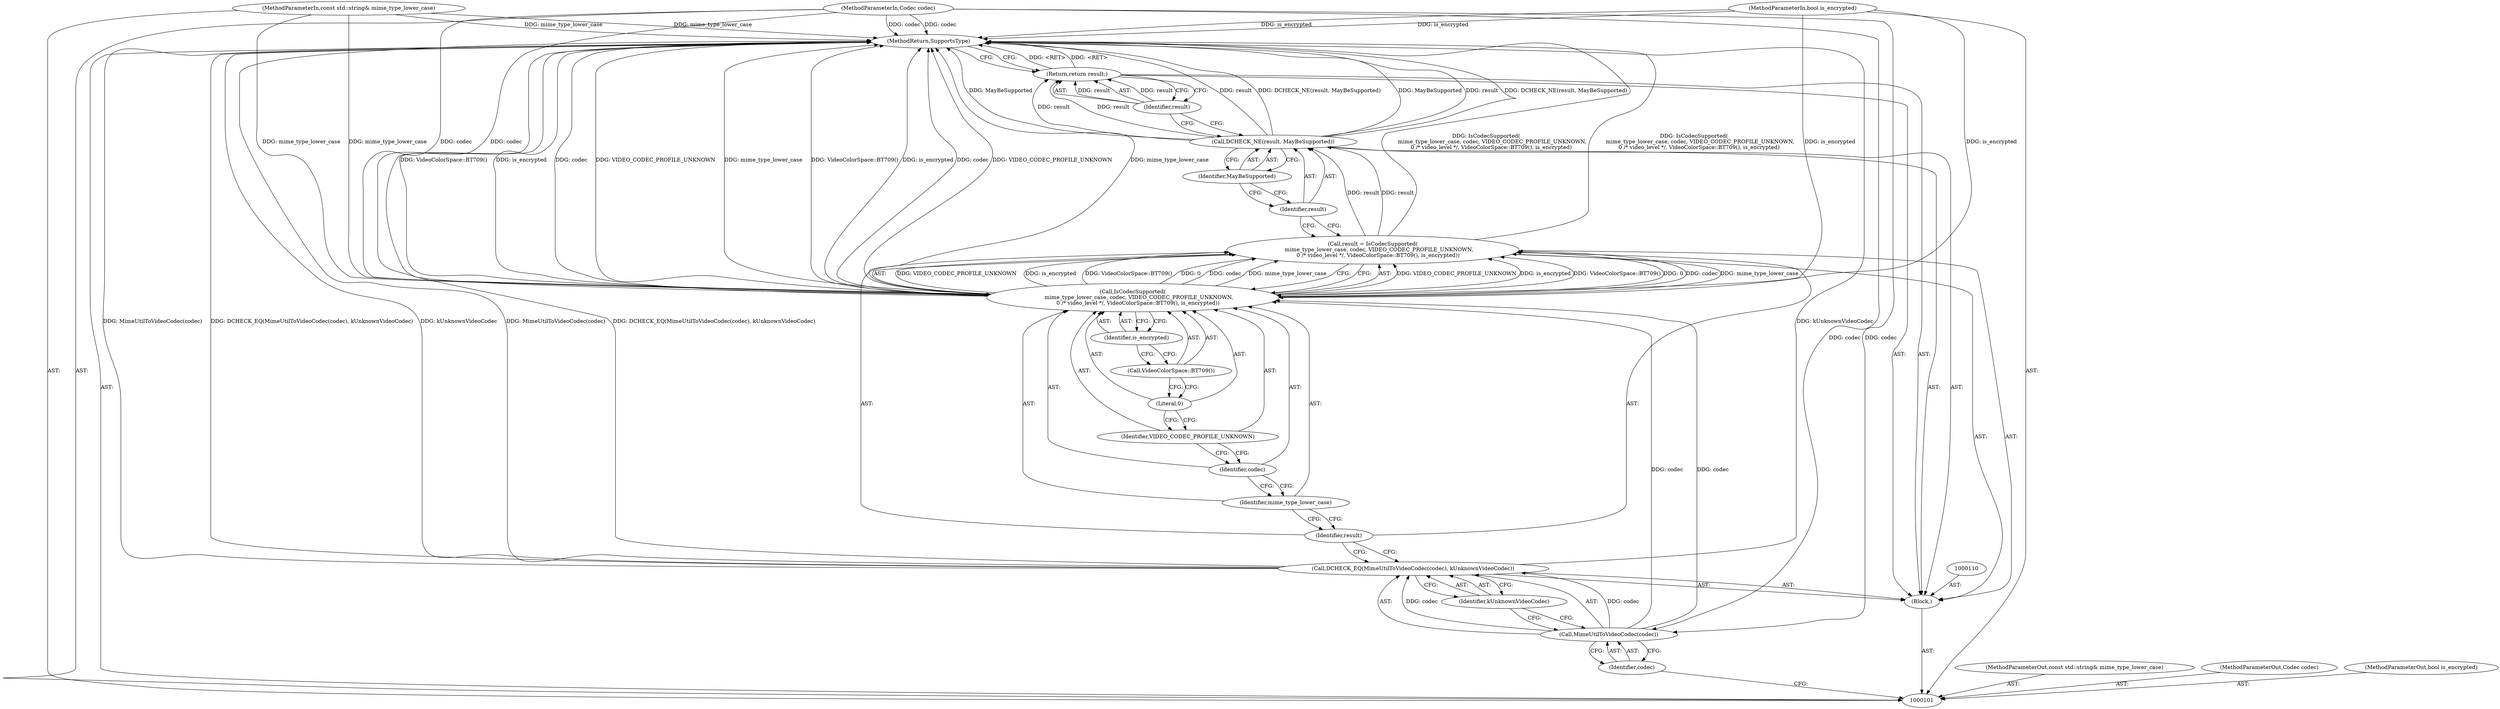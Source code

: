 digraph "0_Chrome_2fb4f2c9c461551d43fdfa28ef4c960da81a47dd_3" {
"1000125" [label="(MethodReturn,SupportsType)"];
"1000121" [label="(Identifier,result)"];
"1000120" [label="(Call,DCHECK_NE(result, MayBeSupported))"];
"1000122" [label="(Identifier,MayBeSupported)"];
"1000123" [label="(Return,return result;)"];
"1000124" [label="(Identifier,result)"];
"1000102" [label="(MethodParameterIn,const std::string& mime_type_lower_case)"];
"1000165" [label="(MethodParameterOut,const std::string& mime_type_lower_case)"];
"1000103" [label="(MethodParameterIn,Codec codec)"];
"1000166" [label="(MethodParameterOut,Codec codec)"];
"1000105" [label="(Block,)"];
"1000104" [label="(MethodParameterIn,bool is_encrypted)"];
"1000167" [label="(MethodParameterOut,bool is_encrypted)"];
"1000107" [label="(Call,MimeUtilToVideoCodec(codec))"];
"1000106" [label="(Call,DCHECK_EQ(MimeUtilToVideoCodec(codec), kUnknownVideoCodec))"];
"1000108" [label="(Identifier,codec)"];
"1000109" [label="(Identifier,kUnknownVideoCodec)"];
"1000111" [label="(Call,result = IsCodecSupported(\n       mime_type_lower_case, codec, VIDEO_CODEC_PROFILE_UNKNOWN,\n      0 /* video_level */, VideoColorSpace::BT709(), is_encrypted))"];
"1000112" [label="(Identifier,result)"];
"1000113" [label="(Call,IsCodecSupported(\n       mime_type_lower_case, codec, VIDEO_CODEC_PROFILE_UNKNOWN,\n      0 /* video_level */, VideoColorSpace::BT709(), is_encrypted))"];
"1000115" [label="(Identifier,codec)"];
"1000116" [label="(Identifier,VIDEO_CODEC_PROFILE_UNKNOWN)"];
"1000114" [label="(Identifier,mime_type_lower_case)"];
"1000118" [label="(Call,VideoColorSpace::BT709())"];
"1000119" [label="(Identifier,is_encrypted)"];
"1000117" [label="(Literal,0)"];
"1000125" -> "1000101"  [label="AST: "];
"1000125" -> "1000123"  [label="CFG: "];
"1000106" -> "1000125"  [label="DDG: MimeUtilToVideoCodec(codec)"];
"1000106" -> "1000125"  [label="DDG: DCHECK_EQ(MimeUtilToVideoCodec(codec), kUnknownVideoCodec)"];
"1000106" -> "1000125"  [label="DDG: kUnknownVideoCodec"];
"1000104" -> "1000125"  [label="DDG: is_encrypted"];
"1000113" -> "1000125"  [label="DDG: mime_type_lower_case"];
"1000113" -> "1000125"  [label="DDG: VideoColorSpace::BT709()"];
"1000113" -> "1000125"  [label="DDG: is_encrypted"];
"1000113" -> "1000125"  [label="DDG: codec"];
"1000113" -> "1000125"  [label="DDG: VIDEO_CODEC_PROFILE_UNKNOWN"];
"1000103" -> "1000125"  [label="DDG: codec"];
"1000102" -> "1000125"  [label="DDG: mime_type_lower_case"];
"1000120" -> "1000125"  [label="DDG: MayBeSupported"];
"1000120" -> "1000125"  [label="DDG: result"];
"1000120" -> "1000125"  [label="DDG: DCHECK_NE(result, MayBeSupported)"];
"1000111" -> "1000125"  [label="DDG: IsCodecSupported(\n       mime_type_lower_case, codec, VIDEO_CODEC_PROFILE_UNKNOWN,\n      0 /* video_level */, VideoColorSpace::BT709(), is_encrypted)"];
"1000123" -> "1000125"  [label="DDG: <RET>"];
"1000121" -> "1000120"  [label="AST: "];
"1000121" -> "1000111"  [label="CFG: "];
"1000122" -> "1000121"  [label="CFG: "];
"1000120" -> "1000105"  [label="AST: "];
"1000120" -> "1000122"  [label="CFG: "];
"1000121" -> "1000120"  [label="AST: "];
"1000122" -> "1000120"  [label="AST: "];
"1000124" -> "1000120"  [label="CFG: "];
"1000120" -> "1000125"  [label="DDG: MayBeSupported"];
"1000120" -> "1000125"  [label="DDG: result"];
"1000120" -> "1000125"  [label="DDG: DCHECK_NE(result, MayBeSupported)"];
"1000111" -> "1000120"  [label="DDG: result"];
"1000120" -> "1000123"  [label="DDG: result"];
"1000122" -> "1000120"  [label="AST: "];
"1000122" -> "1000121"  [label="CFG: "];
"1000120" -> "1000122"  [label="CFG: "];
"1000123" -> "1000105"  [label="AST: "];
"1000123" -> "1000124"  [label="CFG: "];
"1000124" -> "1000123"  [label="AST: "];
"1000125" -> "1000123"  [label="CFG: "];
"1000123" -> "1000125"  [label="DDG: <RET>"];
"1000124" -> "1000123"  [label="DDG: result"];
"1000120" -> "1000123"  [label="DDG: result"];
"1000124" -> "1000123"  [label="AST: "];
"1000124" -> "1000120"  [label="CFG: "];
"1000123" -> "1000124"  [label="CFG: "];
"1000124" -> "1000123"  [label="DDG: result"];
"1000102" -> "1000101"  [label="AST: "];
"1000102" -> "1000125"  [label="DDG: mime_type_lower_case"];
"1000102" -> "1000113"  [label="DDG: mime_type_lower_case"];
"1000165" -> "1000101"  [label="AST: "];
"1000103" -> "1000101"  [label="AST: "];
"1000103" -> "1000125"  [label="DDG: codec"];
"1000103" -> "1000107"  [label="DDG: codec"];
"1000103" -> "1000113"  [label="DDG: codec"];
"1000166" -> "1000101"  [label="AST: "];
"1000105" -> "1000101"  [label="AST: "];
"1000106" -> "1000105"  [label="AST: "];
"1000110" -> "1000105"  [label="AST: "];
"1000111" -> "1000105"  [label="AST: "];
"1000120" -> "1000105"  [label="AST: "];
"1000123" -> "1000105"  [label="AST: "];
"1000104" -> "1000101"  [label="AST: "];
"1000104" -> "1000125"  [label="DDG: is_encrypted"];
"1000104" -> "1000113"  [label="DDG: is_encrypted"];
"1000167" -> "1000101"  [label="AST: "];
"1000107" -> "1000106"  [label="AST: "];
"1000107" -> "1000108"  [label="CFG: "];
"1000108" -> "1000107"  [label="AST: "];
"1000109" -> "1000107"  [label="CFG: "];
"1000107" -> "1000106"  [label="DDG: codec"];
"1000103" -> "1000107"  [label="DDG: codec"];
"1000107" -> "1000113"  [label="DDG: codec"];
"1000106" -> "1000105"  [label="AST: "];
"1000106" -> "1000109"  [label="CFG: "];
"1000107" -> "1000106"  [label="AST: "];
"1000109" -> "1000106"  [label="AST: "];
"1000112" -> "1000106"  [label="CFG: "];
"1000106" -> "1000125"  [label="DDG: MimeUtilToVideoCodec(codec)"];
"1000106" -> "1000125"  [label="DDG: DCHECK_EQ(MimeUtilToVideoCodec(codec), kUnknownVideoCodec)"];
"1000106" -> "1000125"  [label="DDG: kUnknownVideoCodec"];
"1000107" -> "1000106"  [label="DDG: codec"];
"1000108" -> "1000107"  [label="AST: "];
"1000108" -> "1000101"  [label="CFG: "];
"1000107" -> "1000108"  [label="CFG: "];
"1000109" -> "1000106"  [label="AST: "];
"1000109" -> "1000107"  [label="CFG: "];
"1000106" -> "1000109"  [label="CFG: "];
"1000111" -> "1000105"  [label="AST: "];
"1000111" -> "1000113"  [label="CFG: "];
"1000112" -> "1000111"  [label="AST: "];
"1000113" -> "1000111"  [label="AST: "];
"1000121" -> "1000111"  [label="CFG: "];
"1000111" -> "1000125"  [label="DDG: IsCodecSupported(\n       mime_type_lower_case, codec, VIDEO_CODEC_PROFILE_UNKNOWN,\n      0 /* video_level */, VideoColorSpace::BT709(), is_encrypted)"];
"1000113" -> "1000111"  [label="DDG: VIDEO_CODEC_PROFILE_UNKNOWN"];
"1000113" -> "1000111"  [label="DDG: is_encrypted"];
"1000113" -> "1000111"  [label="DDG: VideoColorSpace::BT709()"];
"1000113" -> "1000111"  [label="DDG: 0"];
"1000113" -> "1000111"  [label="DDG: codec"];
"1000113" -> "1000111"  [label="DDG: mime_type_lower_case"];
"1000111" -> "1000120"  [label="DDG: result"];
"1000112" -> "1000111"  [label="AST: "];
"1000112" -> "1000106"  [label="CFG: "];
"1000114" -> "1000112"  [label="CFG: "];
"1000113" -> "1000111"  [label="AST: "];
"1000113" -> "1000119"  [label="CFG: "];
"1000114" -> "1000113"  [label="AST: "];
"1000115" -> "1000113"  [label="AST: "];
"1000116" -> "1000113"  [label="AST: "];
"1000117" -> "1000113"  [label="AST: "];
"1000118" -> "1000113"  [label="AST: "];
"1000119" -> "1000113"  [label="AST: "];
"1000111" -> "1000113"  [label="CFG: "];
"1000113" -> "1000125"  [label="DDG: mime_type_lower_case"];
"1000113" -> "1000125"  [label="DDG: VideoColorSpace::BT709()"];
"1000113" -> "1000125"  [label="DDG: is_encrypted"];
"1000113" -> "1000125"  [label="DDG: codec"];
"1000113" -> "1000125"  [label="DDG: VIDEO_CODEC_PROFILE_UNKNOWN"];
"1000113" -> "1000111"  [label="DDG: VIDEO_CODEC_PROFILE_UNKNOWN"];
"1000113" -> "1000111"  [label="DDG: is_encrypted"];
"1000113" -> "1000111"  [label="DDG: VideoColorSpace::BT709()"];
"1000113" -> "1000111"  [label="DDG: 0"];
"1000113" -> "1000111"  [label="DDG: codec"];
"1000113" -> "1000111"  [label="DDG: mime_type_lower_case"];
"1000102" -> "1000113"  [label="DDG: mime_type_lower_case"];
"1000107" -> "1000113"  [label="DDG: codec"];
"1000103" -> "1000113"  [label="DDG: codec"];
"1000104" -> "1000113"  [label="DDG: is_encrypted"];
"1000115" -> "1000113"  [label="AST: "];
"1000115" -> "1000114"  [label="CFG: "];
"1000116" -> "1000115"  [label="CFG: "];
"1000116" -> "1000113"  [label="AST: "];
"1000116" -> "1000115"  [label="CFG: "];
"1000117" -> "1000116"  [label="CFG: "];
"1000114" -> "1000113"  [label="AST: "];
"1000114" -> "1000112"  [label="CFG: "];
"1000115" -> "1000114"  [label="CFG: "];
"1000118" -> "1000113"  [label="AST: "];
"1000118" -> "1000117"  [label="CFG: "];
"1000119" -> "1000118"  [label="CFG: "];
"1000119" -> "1000113"  [label="AST: "];
"1000119" -> "1000118"  [label="CFG: "];
"1000113" -> "1000119"  [label="CFG: "];
"1000117" -> "1000113"  [label="AST: "];
"1000117" -> "1000116"  [label="CFG: "];
"1000118" -> "1000117"  [label="CFG: "];
}
